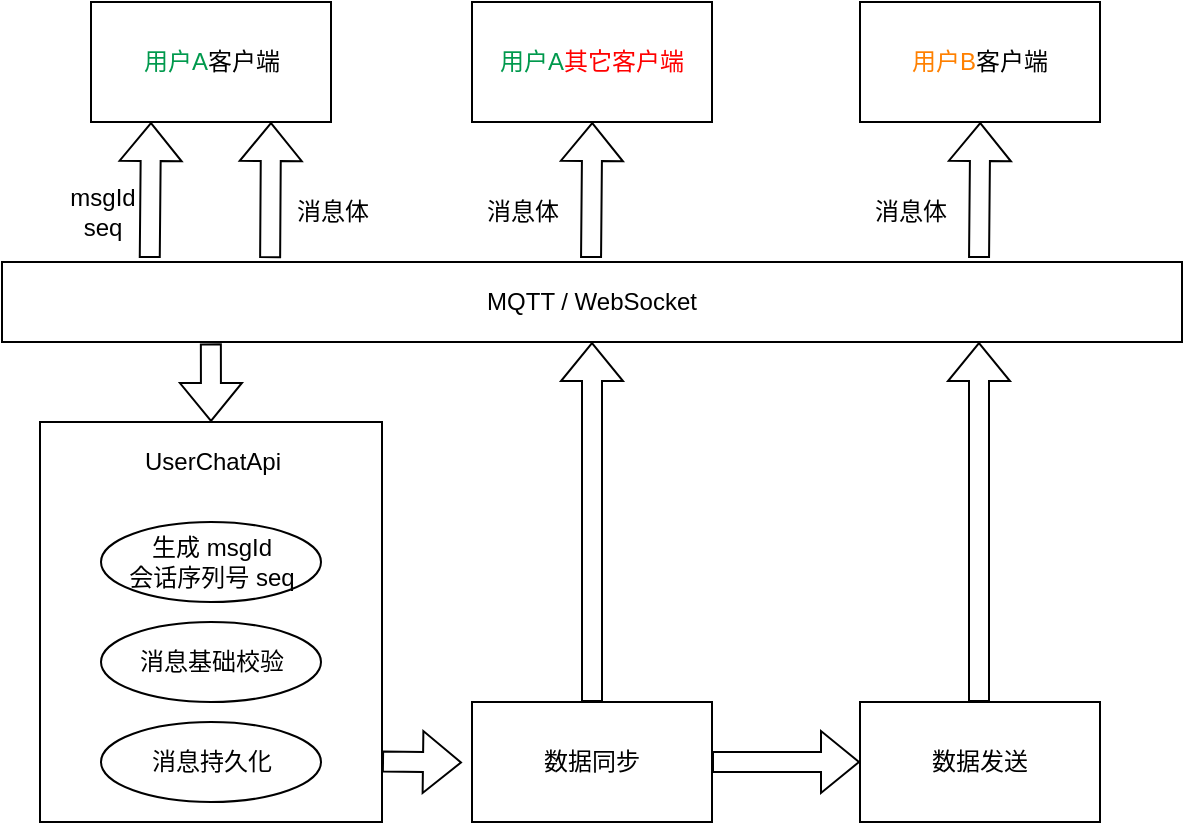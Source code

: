 <mxfile version="17.4.3" type="github">
  <diagram id="eXScVpthyZyfKVCIZZF4" name="Page-1">
    <mxGraphModel dx="860" dy="458" grid="1" gridSize="10" guides="1" tooltips="1" connect="1" arrows="1" fold="1" page="1" pageScale="1" pageWidth="827" pageHeight="1169" math="0" shadow="0">
      <root>
        <mxCell id="0" />
        <mxCell id="1" parent="0" />
        <mxCell id="0UjKrlZackoKQ2H-Agci-1" value="&lt;font color=&quot;#00994d&quot;&gt;用户A&lt;/font&gt;客户端" style="whiteSpace=wrap;html=1;" vertex="1" parent="1">
          <mxGeometry x="174.5" y="100" width="120" height="60" as="geometry" />
        </mxCell>
        <mxCell id="0UjKrlZackoKQ2H-Agci-2" value="&lt;font color=&quot;#00994d&quot;&gt;用户A&lt;/font&gt;&lt;font color=&quot;#ff0000&quot;&gt;其它客户端&lt;/font&gt;" style="whiteSpace=wrap;html=1;" vertex="1" parent="1">
          <mxGeometry x="365" y="100" width="120" height="60" as="geometry" />
        </mxCell>
        <mxCell id="0UjKrlZackoKQ2H-Agci-3" value="&lt;font color=&quot;#ff8000&quot;&gt;用户B&lt;/font&gt;客户端" style="whiteSpace=wrap;html=1;" vertex="1" parent="1">
          <mxGeometry x="559" y="100" width="120" height="60" as="geometry" />
        </mxCell>
        <mxCell id="0UjKrlZackoKQ2H-Agci-4" value="MQTT / WebSocket" style="whiteSpace=wrap;html=1;" vertex="1" parent="1">
          <mxGeometry x="130" y="230" width="590" height="40" as="geometry" />
        </mxCell>
        <mxCell id="0UjKrlZackoKQ2H-Agci-5" value="" style="whiteSpace=wrap;html=1;" vertex="1" parent="1">
          <mxGeometry x="149" y="310" width="171" height="200" as="geometry" />
        </mxCell>
        <mxCell id="0UjKrlZackoKQ2H-Agci-6" value="&lt;span&gt;UserChatApi&lt;/span&gt;" style="text;html=1;align=center;verticalAlign=middle;resizable=0;points=[];autosize=1;strokeColor=none;fillColor=none;" vertex="1" parent="1">
          <mxGeometry x="194.5" y="320" width="80" height="20" as="geometry" />
        </mxCell>
        <mxCell id="0UjKrlZackoKQ2H-Agci-7" value="生成 msgId&lt;br&gt;会话序列号 seq" style="ellipse;whiteSpace=wrap;html=1;" vertex="1" parent="1">
          <mxGeometry x="179.5" y="360" width="110" height="40" as="geometry" />
        </mxCell>
        <mxCell id="0UjKrlZackoKQ2H-Agci-8" value="消息基础校验" style="ellipse;whiteSpace=wrap;html=1;" vertex="1" parent="1">
          <mxGeometry x="179.5" y="410" width="110" height="40" as="geometry" />
        </mxCell>
        <mxCell id="0UjKrlZackoKQ2H-Agci-9" value="消息持久化" style="ellipse;whiteSpace=wrap;html=1;" vertex="1" parent="1">
          <mxGeometry x="179.5" y="460" width="110" height="40" as="geometry" />
        </mxCell>
        <mxCell id="0UjKrlZackoKQ2H-Agci-10" value="数据同步" style="whiteSpace=wrap;html=1;" vertex="1" parent="1">
          <mxGeometry x="365" y="450" width="120" height="60" as="geometry" />
        </mxCell>
        <mxCell id="0UjKrlZackoKQ2H-Agci-11" value="数据发送" style="whiteSpace=wrap;html=1;" vertex="1" parent="1">
          <mxGeometry x="559" y="450" width="120" height="60" as="geometry" />
        </mxCell>
        <mxCell id="0UjKrlZackoKQ2H-Agci-12" value="" style="shape=flexArrow;endArrow=classic;html=1;rounded=0;exitX=0.5;exitY=0;exitDx=0;exitDy=0;" edge="1" parent="1" source="0UjKrlZackoKQ2H-Agci-10" target="0UjKrlZackoKQ2H-Agci-4">
          <mxGeometry width="50" height="50" relative="1" as="geometry">
            <mxPoint x="410" y="440" as="sourcePoint" />
            <mxPoint x="470" y="260" as="targetPoint" />
          </mxGeometry>
        </mxCell>
        <mxCell id="0UjKrlZackoKQ2H-Agci-13" value="" style="shape=flexArrow;endArrow=classic;html=1;rounded=0;exitX=0.5;exitY=0;exitDx=0;exitDy=0;" edge="1" parent="1">
          <mxGeometry width="50" height="50" relative="1" as="geometry">
            <mxPoint x="618.5" y="450" as="sourcePoint" />
            <mxPoint x="618.5" y="270" as="targetPoint" />
          </mxGeometry>
        </mxCell>
        <mxCell id="0UjKrlZackoKQ2H-Agci-14" value="" style="shape=flexArrow;endArrow=classic;html=1;rounded=0;entryX=0;entryY=0.5;entryDx=0;entryDy=0;" edge="1" parent="1" target="0UjKrlZackoKQ2H-Agci-11">
          <mxGeometry width="50" height="50" relative="1" as="geometry">
            <mxPoint x="485" y="480" as="sourcePoint" />
            <mxPoint x="554" y="479.5" as="targetPoint" />
          </mxGeometry>
        </mxCell>
        <mxCell id="0UjKrlZackoKQ2H-Agci-15" value="" style="shape=flexArrow;endArrow=classic;html=1;rounded=0;exitX=0.177;exitY=1.017;exitDx=0;exitDy=0;entryX=0.5;entryY=0;entryDx=0;entryDy=0;exitPerimeter=0;" edge="1" parent="1" source="0UjKrlZackoKQ2H-Agci-4" target="0UjKrlZackoKQ2H-Agci-5">
          <mxGeometry width="50" height="50" relative="1" as="geometry">
            <mxPoint x="435" y="460" as="sourcePoint" />
            <mxPoint x="435" y="280" as="targetPoint" />
          </mxGeometry>
        </mxCell>
        <mxCell id="0UjKrlZackoKQ2H-Agci-16" value="" style="shape=flexArrow;endArrow=classic;html=1;rounded=0;exitX=0.082;exitY=-0.05;exitDx=0;exitDy=0;entryX=0.25;entryY=1;entryDx=0;entryDy=0;exitPerimeter=0;" edge="1" parent="1" target="0UjKrlZackoKQ2H-Agci-1">
          <mxGeometry width="50" height="50" relative="1" as="geometry">
            <mxPoint x="203.88" y="228" as="sourcePoint" />
            <mxPoint x="270" y="320" as="targetPoint" />
          </mxGeometry>
        </mxCell>
        <mxCell id="0UjKrlZackoKQ2H-Agci-17" value="" style="shape=flexArrow;endArrow=classic;html=1;rounded=0;exitX=0.184;exitY=-0.049;exitDx=0;exitDy=0;entryX=0.75;entryY=1;entryDx=0;entryDy=0;exitPerimeter=0;" edge="1" parent="1" target="0UjKrlZackoKQ2H-Agci-1">
          <mxGeometry width="50" height="50" relative="1" as="geometry">
            <mxPoint x="264.06" y="228.04" as="sourcePoint" />
            <mxPoint x="214.5" y="170" as="targetPoint" />
          </mxGeometry>
        </mxCell>
        <mxCell id="0UjKrlZackoKQ2H-Agci-18" value="" style="shape=flexArrow;endArrow=classic;html=1;rounded=0;exitX=0.082;exitY=-0.05;exitDx=0;exitDy=0;entryX=0.25;entryY=1;entryDx=0;entryDy=0;exitPerimeter=0;" edge="1" parent="1">
          <mxGeometry width="50" height="50" relative="1" as="geometry">
            <mxPoint x="424.52" y="228" as="sourcePoint" />
            <mxPoint x="425.14" y="160" as="targetPoint" />
          </mxGeometry>
        </mxCell>
        <mxCell id="0UjKrlZackoKQ2H-Agci-19" value="" style="shape=flexArrow;endArrow=classic;html=1;rounded=0;exitX=0.082;exitY=-0.05;exitDx=0;exitDy=0;entryX=0.25;entryY=1;entryDx=0;entryDy=0;exitPerimeter=0;" edge="1" parent="1">
          <mxGeometry width="50" height="50" relative="1" as="geometry">
            <mxPoint x="618.52" y="228" as="sourcePoint" />
            <mxPoint x="619.14" y="160" as="targetPoint" />
          </mxGeometry>
        </mxCell>
        <mxCell id="0UjKrlZackoKQ2H-Agci-20" value="msgId&lt;br&gt;seq" style="text;html=1;align=center;verticalAlign=middle;resizable=0;points=[];autosize=1;strokeColor=none;fillColor=none;" vertex="1" parent="1">
          <mxGeometry x="155" y="190" width="50" height="30" as="geometry" />
        </mxCell>
        <mxCell id="0UjKrlZackoKQ2H-Agci-22" value="消息体" style="text;html=1;align=center;verticalAlign=middle;resizable=0;points=[];autosize=1;strokeColor=none;fillColor=none;" vertex="1" parent="1">
          <mxGeometry x="270" y="195" width="50" height="20" as="geometry" />
        </mxCell>
        <mxCell id="0UjKrlZackoKQ2H-Agci-23" value="消息体" style="text;html=1;align=center;verticalAlign=middle;resizable=0;points=[];autosize=1;strokeColor=none;fillColor=none;" vertex="1" parent="1">
          <mxGeometry x="365" y="195" width="50" height="20" as="geometry" />
        </mxCell>
        <mxCell id="0UjKrlZackoKQ2H-Agci-24" value="消息体" style="text;html=1;align=center;verticalAlign=middle;resizable=0;points=[];autosize=1;strokeColor=none;fillColor=none;" vertex="1" parent="1">
          <mxGeometry x="559" y="195" width="50" height="20" as="geometry" />
        </mxCell>
        <mxCell id="0UjKrlZackoKQ2H-Agci-25" value="" style="shape=flexArrow;endArrow=classic;html=1;rounded=0;" edge="1" parent="1">
          <mxGeometry width="50" height="50" relative="1" as="geometry">
            <mxPoint x="320" y="479.76" as="sourcePoint" />
            <mxPoint x="360" y="480.24" as="targetPoint" />
          </mxGeometry>
        </mxCell>
      </root>
    </mxGraphModel>
  </diagram>
</mxfile>
